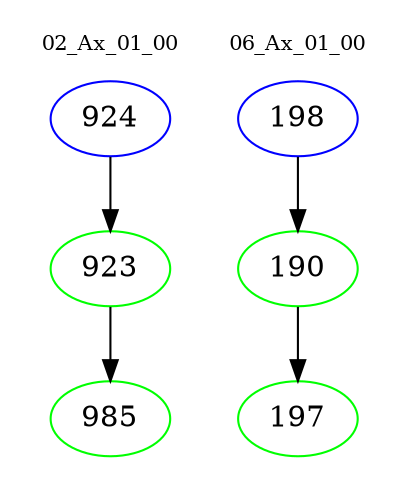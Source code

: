 digraph{
subgraph cluster_0 {
color = white
label = "02_Ax_01_00";
fontsize=10;
T0_924 [label="924", color="blue"]
T0_924 -> T0_923 [color="black"]
T0_923 [label="923", color="green"]
T0_923 -> T0_985 [color="black"]
T0_985 [label="985", color="green"]
}
subgraph cluster_1 {
color = white
label = "06_Ax_01_00";
fontsize=10;
T1_198 [label="198", color="blue"]
T1_198 -> T1_190 [color="black"]
T1_190 [label="190", color="green"]
T1_190 -> T1_197 [color="black"]
T1_197 [label="197", color="green"]
}
}
